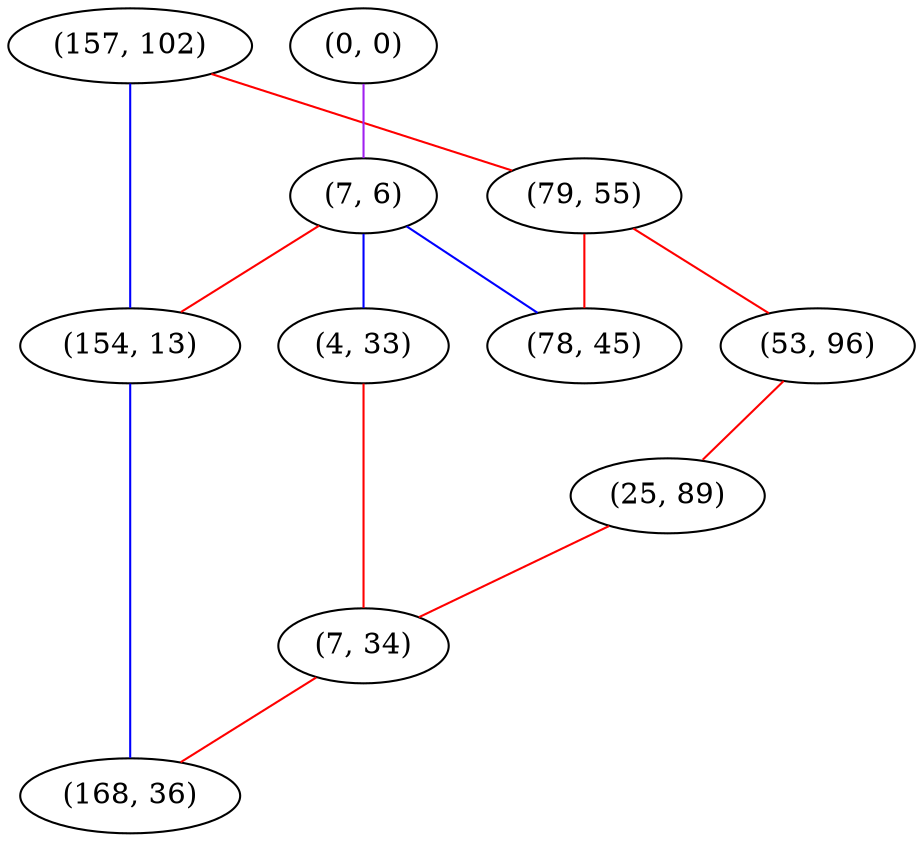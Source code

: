graph "" {
"(157, 102)";
"(0, 0)";
"(79, 55)";
"(53, 96)";
"(7, 6)";
"(25, 89)";
"(78, 45)";
"(154, 13)";
"(4, 33)";
"(7, 34)";
"(168, 36)";
"(157, 102)" -- "(154, 13)"  [color=blue, key=0, weight=3];
"(157, 102)" -- "(79, 55)"  [color=red, key=0, weight=1];
"(0, 0)" -- "(7, 6)"  [color=purple, key=0, weight=4];
"(79, 55)" -- "(78, 45)"  [color=red, key=0, weight=1];
"(79, 55)" -- "(53, 96)"  [color=red, key=0, weight=1];
"(53, 96)" -- "(25, 89)"  [color=red, key=0, weight=1];
"(7, 6)" -- "(154, 13)"  [color=red, key=0, weight=1];
"(7, 6)" -- "(4, 33)"  [color=blue, key=0, weight=3];
"(7, 6)" -- "(78, 45)"  [color=blue, key=0, weight=3];
"(25, 89)" -- "(7, 34)"  [color=red, key=0, weight=1];
"(154, 13)" -- "(168, 36)"  [color=blue, key=0, weight=3];
"(4, 33)" -- "(7, 34)"  [color=red, key=0, weight=1];
"(7, 34)" -- "(168, 36)"  [color=red, key=0, weight=1];
}

